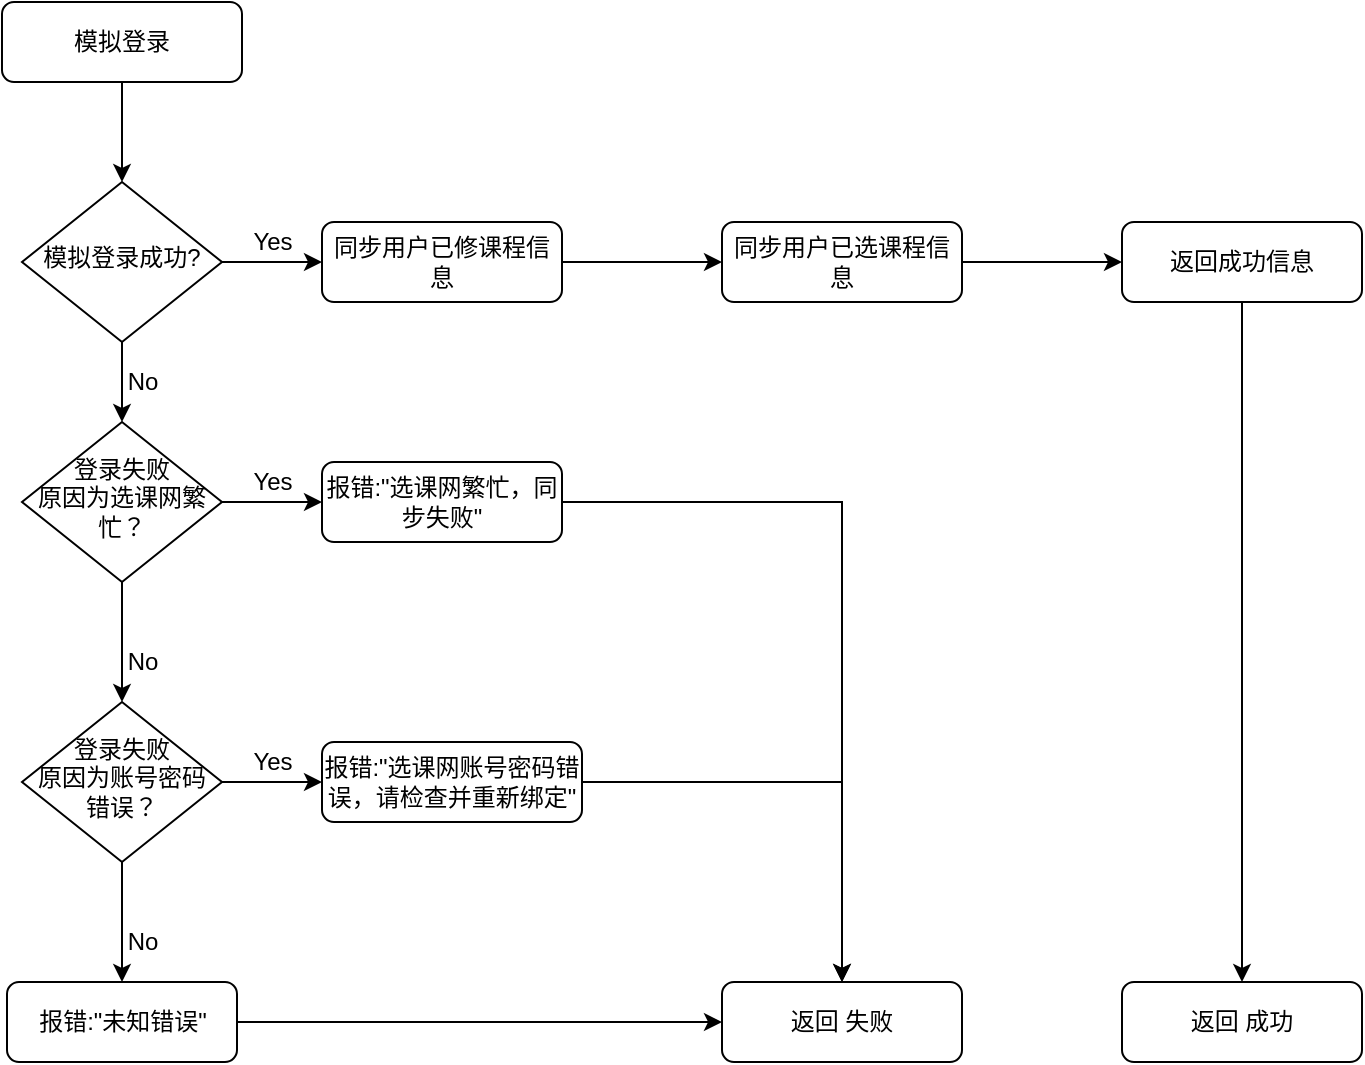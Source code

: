 <mxfile version="13.7.9" type="device"><diagram id="C5RBs43oDa-KdzZeNtuy" name="Page-1"><mxGraphModel dx="750" dy="1267" grid="1" gridSize="10" guides="1" tooltips="1" connect="1" arrows="1" fold="1" page="1" pageScale="1" pageWidth="827" pageHeight="1169" math="0" shadow="0"><root><mxCell id="WIyWlLk6GJQsqaUBKTNV-0"/><mxCell id="WIyWlLk6GJQsqaUBKTNV-1" parent="WIyWlLk6GJQsqaUBKTNV-0"/><mxCell id="u2uA-vGHNMGxgi2SQLgE-9" value="" style="edgeStyle=orthogonalEdgeStyle;rounded=0;orthogonalLoop=1;jettySize=auto;html=1;" edge="1" parent="WIyWlLk6GJQsqaUBKTNV-1" source="WIyWlLk6GJQsqaUBKTNV-3" target="WIyWlLk6GJQsqaUBKTNV-6"><mxGeometry relative="1" as="geometry"/></mxCell><mxCell id="WIyWlLk6GJQsqaUBKTNV-3" value="模拟登录" style="rounded=1;whiteSpace=wrap;html=1;fontSize=12;glass=0;strokeWidth=1;shadow=0;" parent="WIyWlLk6GJQsqaUBKTNV-1" vertex="1"><mxGeometry x="160" y="80" width="120" height="40" as="geometry"/></mxCell><mxCell id="u2uA-vGHNMGxgi2SQLgE-10" value="" style="edgeStyle=orthogonalEdgeStyle;rounded=0;orthogonalLoop=1;jettySize=auto;html=1;" edge="1" parent="WIyWlLk6GJQsqaUBKTNV-1" source="WIyWlLk6GJQsqaUBKTNV-6" target="WIyWlLk6GJQsqaUBKTNV-10"><mxGeometry relative="1" as="geometry"/></mxCell><mxCell id="u2uA-vGHNMGxgi2SQLgE-12" value="" style="edgeStyle=orthogonalEdgeStyle;rounded=0;orthogonalLoop=1;jettySize=auto;html=1;" edge="1" parent="WIyWlLk6GJQsqaUBKTNV-1" source="WIyWlLk6GJQsqaUBKTNV-6" target="WIyWlLk6GJQsqaUBKTNV-7"><mxGeometry relative="1" as="geometry"/></mxCell><mxCell id="WIyWlLk6GJQsqaUBKTNV-6" value="模拟登录成功?" style="rhombus;whiteSpace=wrap;html=1;shadow=0;fontFamily=Helvetica;fontSize=12;align=center;strokeWidth=1;spacing=6;spacingTop=-4;" parent="WIyWlLk6GJQsqaUBKTNV-1" vertex="1"><mxGeometry x="170" y="170" width="100" height="80" as="geometry"/></mxCell><mxCell id="u2uA-vGHNMGxgi2SQLgE-19" value="" style="edgeStyle=orthogonalEdgeStyle;rounded=0;orthogonalLoop=1;jettySize=auto;html=1;" edge="1" parent="WIyWlLk6GJQsqaUBKTNV-1" source="WIyWlLk6GJQsqaUBKTNV-7" target="u2uA-vGHNMGxgi2SQLgE-18"><mxGeometry relative="1" as="geometry"/></mxCell><mxCell id="WIyWlLk6GJQsqaUBKTNV-7" value="同步用户已修课程信息" style="rounded=1;whiteSpace=wrap;html=1;fontSize=12;glass=0;strokeWidth=1;shadow=0;" parent="WIyWlLk6GJQsqaUBKTNV-1" vertex="1"><mxGeometry x="320" y="190" width="120" height="40" as="geometry"/></mxCell><mxCell id="u2uA-vGHNMGxgi2SQLgE-11" value="" style="edgeStyle=orthogonalEdgeStyle;rounded=0;orthogonalLoop=1;jettySize=auto;html=1;" edge="1" parent="WIyWlLk6GJQsqaUBKTNV-1" source="WIyWlLk6GJQsqaUBKTNV-10"><mxGeometry relative="1" as="geometry"><mxPoint x="220" y="430" as="targetPoint"/></mxGeometry></mxCell><mxCell id="u2uA-vGHNMGxgi2SQLgE-13" value="" style="edgeStyle=orthogonalEdgeStyle;rounded=0;orthogonalLoop=1;jettySize=auto;html=1;" edge="1" parent="WIyWlLk6GJQsqaUBKTNV-1" source="WIyWlLk6GJQsqaUBKTNV-10" target="WIyWlLk6GJQsqaUBKTNV-12"><mxGeometry relative="1" as="geometry"/></mxCell><mxCell id="WIyWlLk6GJQsqaUBKTNV-10" value="&lt;div&gt;&lt;span&gt;登录失败&lt;/span&gt;&lt;/div&gt;&lt;div&gt;&lt;span&gt;原因为选课网繁忙？&lt;/span&gt;&lt;/div&gt;" style="rhombus;whiteSpace=wrap;html=1;shadow=0;fontFamily=Helvetica;fontSize=12;align=center;strokeWidth=1;spacing=6;spacingTop=-4;" parent="WIyWlLk6GJQsqaUBKTNV-1" vertex="1"><mxGeometry x="170" y="290" width="100" height="80" as="geometry"/></mxCell><mxCell id="WIyWlLk6GJQsqaUBKTNV-12" value="报错:&quot;选课网繁忙，同步失败&quot;" style="rounded=1;whiteSpace=wrap;html=1;fontSize=12;glass=0;strokeWidth=1;shadow=0;" parent="WIyWlLk6GJQsqaUBKTNV-1" vertex="1"><mxGeometry x="320" y="310" width="120" height="40" as="geometry"/></mxCell><mxCell id="u2uA-vGHNMGxgi2SQLgE-14" value="Yes" style="text;html=1;align=center;verticalAlign=middle;resizable=0;points=[];autosize=1;" vertex="1" parent="WIyWlLk6GJQsqaUBKTNV-1"><mxGeometry x="280" y="190" width="30" height="20" as="geometry"/></mxCell><mxCell id="u2uA-vGHNMGxgi2SQLgE-15" value="No" style="text;html=1;align=center;verticalAlign=middle;resizable=0;points=[];autosize=1;" vertex="1" parent="WIyWlLk6GJQsqaUBKTNV-1"><mxGeometry x="215" y="260" width="30" height="20" as="geometry"/></mxCell><mxCell id="u2uA-vGHNMGxgi2SQLgE-16" value="Yes" style="text;html=1;align=center;verticalAlign=middle;resizable=0;points=[];autosize=1;" vertex="1" parent="WIyWlLk6GJQsqaUBKTNV-1"><mxGeometry x="280" y="310" width="30" height="20" as="geometry"/></mxCell><mxCell id="u2uA-vGHNMGxgi2SQLgE-17" value="No" style="text;html=1;align=center;verticalAlign=middle;resizable=0;points=[];autosize=1;" vertex="1" parent="WIyWlLk6GJQsqaUBKTNV-1"><mxGeometry x="215" y="400" width="30" height="20" as="geometry"/></mxCell><mxCell id="u2uA-vGHNMGxgi2SQLgE-21" value="" style="edgeStyle=orthogonalEdgeStyle;rounded=0;orthogonalLoop=1;jettySize=auto;html=1;" edge="1" parent="WIyWlLk6GJQsqaUBKTNV-1" source="u2uA-vGHNMGxgi2SQLgE-18" target="u2uA-vGHNMGxgi2SQLgE-20"><mxGeometry relative="1" as="geometry"/></mxCell><mxCell id="u2uA-vGHNMGxgi2SQLgE-18" value="同步用户已选课程信息" style="rounded=1;whiteSpace=wrap;html=1;fontSize=12;glass=0;strokeWidth=1;shadow=0;" vertex="1" parent="WIyWlLk6GJQsqaUBKTNV-1"><mxGeometry x="520" y="190" width="120" height="40" as="geometry"/></mxCell><mxCell id="u2uA-vGHNMGxgi2SQLgE-36" value="" style="edgeStyle=orthogonalEdgeStyle;rounded=0;orthogonalLoop=1;jettySize=auto;html=1;entryX=0.5;entryY=0;entryDx=0;entryDy=0;" edge="1" parent="WIyWlLk6GJQsqaUBKTNV-1" source="u2uA-vGHNMGxgi2SQLgE-20" target="u2uA-vGHNMGxgi2SQLgE-34"><mxGeometry relative="1" as="geometry"><mxPoint x="780" y="310.0" as="targetPoint"/></mxGeometry></mxCell><mxCell id="u2uA-vGHNMGxgi2SQLgE-20" value="返回成功信息" style="rounded=1;whiteSpace=wrap;html=1;fontSize=12;glass=0;strokeWidth=1;shadow=0;" vertex="1" parent="WIyWlLk6GJQsqaUBKTNV-1"><mxGeometry x="720" y="190" width="120" height="40" as="geometry"/></mxCell><mxCell id="u2uA-vGHNMGxgi2SQLgE-22" value="&lt;div&gt;&lt;span&gt;登录失败&lt;/span&gt;&lt;/div&gt;&lt;div&gt;&lt;span&gt;原因为账号密码错误？&lt;/span&gt;&lt;/div&gt;" style="rhombus;whiteSpace=wrap;html=1;shadow=0;fontFamily=Helvetica;fontSize=12;align=center;strokeWidth=1;spacing=6;spacingTop=-4;" vertex="1" parent="WIyWlLk6GJQsqaUBKTNV-1"><mxGeometry x="170" y="430" width="100" height="80" as="geometry"/></mxCell><mxCell id="u2uA-vGHNMGxgi2SQLgE-23" value="" style="edgeStyle=orthogonalEdgeStyle;rounded=0;orthogonalLoop=1;jettySize=auto;html=1;" edge="1" parent="WIyWlLk6GJQsqaUBKTNV-1"><mxGeometry relative="1" as="geometry"><mxPoint x="270" y="470" as="sourcePoint"/><mxPoint x="320" y="470" as="targetPoint"/></mxGeometry></mxCell><mxCell id="u2uA-vGHNMGxgi2SQLgE-24" value="Yes" style="text;html=1;align=center;verticalAlign=middle;resizable=0;points=[];autosize=1;" vertex="1" parent="WIyWlLk6GJQsqaUBKTNV-1"><mxGeometry x="280" y="450" width="30" height="20" as="geometry"/></mxCell><mxCell id="u2uA-vGHNMGxgi2SQLgE-25" value="" style="edgeStyle=orthogonalEdgeStyle;rounded=0;orthogonalLoop=1;jettySize=auto;html=1;" edge="1" parent="WIyWlLk6GJQsqaUBKTNV-1"><mxGeometry relative="1" as="geometry"><mxPoint x="220" y="510" as="sourcePoint"/><mxPoint x="220" y="570" as="targetPoint"/></mxGeometry></mxCell><mxCell id="u2uA-vGHNMGxgi2SQLgE-26" value="No" style="text;html=1;align=center;verticalAlign=middle;resizable=0;points=[];autosize=1;" vertex="1" parent="WIyWlLk6GJQsqaUBKTNV-1"><mxGeometry x="215" y="540" width="30" height="20" as="geometry"/></mxCell><mxCell id="u2uA-vGHNMGxgi2SQLgE-27" value="报错:&quot;选课网账号密码错误，请检查并重新绑定&quot;" style="rounded=1;whiteSpace=wrap;html=1;fontSize=12;glass=0;strokeWidth=1;shadow=0;" vertex="1" parent="WIyWlLk6GJQsqaUBKTNV-1"><mxGeometry x="320" y="450" width="130" height="40" as="geometry"/></mxCell><mxCell id="u2uA-vGHNMGxgi2SQLgE-28" value="报错:&quot;未知错误&quot;" style="rounded=1;whiteSpace=wrap;html=1;fontSize=12;glass=0;strokeWidth=1;shadow=0;" vertex="1" parent="WIyWlLk6GJQsqaUBKTNV-1"><mxGeometry x="162.5" y="570" width="115" height="40" as="geometry"/></mxCell><mxCell id="u2uA-vGHNMGxgi2SQLgE-30" value="返回 失败" style="rounded=1;whiteSpace=wrap;html=1;fontSize=12;glass=0;strokeWidth=1;shadow=0;" vertex="1" parent="WIyWlLk6GJQsqaUBKTNV-1"><mxGeometry x="520" y="570" width="120" height="40" as="geometry"/></mxCell><mxCell id="u2uA-vGHNMGxgi2SQLgE-31" value="" style="edgeStyle=orthogonalEdgeStyle;rounded=0;orthogonalLoop=1;jettySize=auto;html=1;exitX=1;exitY=0.5;exitDx=0;exitDy=0;entryX=0.5;entryY=0;entryDx=0;entryDy=0;" edge="1" parent="WIyWlLk6GJQsqaUBKTNV-1" source="WIyWlLk6GJQsqaUBKTNV-12" target="u2uA-vGHNMGxgi2SQLgE-30"><mxGeometry relative="1" as="geometry"><mxPoint x="450" y="220.0" as="sourcePoint"/><mxPoint x="530" y="220.0" as="targetPoint"/><Array as="points"><mxPoint x="580" y="330"/></Array></mxGeometry></mxCell><mxCell id="u2uA-vGHNMGxgi2SQLgE-32" value="" style="edgeStyle=orthogonalEdgeStyle;rounded=0;orthogonalLoop=1;jettySize=auto;html=1;exitX=1;exitY=0.5;exitDx=0;exitDy=0;entryX=0.5;entryY=0;entryDx=0;entryDy=0;" edge="1" parent="WIyWlLk6GJQsqaUBKTNV-1" source="u2uA-vGHNMGxgi2SQLgE-27" target="u2uA-vGHNMGxgi2SQLgE-30"><mxGeometry relative="1" as="geometry"><mxPoint x="450" y="340" as="sourcePoint"/><mxPoint x="590" y="580" as="targetPoint"/><Array as="points"><mxPoint x="580" y="470"/></Array></mxGeometry></mxCell><mxCell id="u2uA-vGHNMGxgi2SQLgE-33" value="" style="edgeStyle=orthogonalEdgeStyle;rounded=0;orthogonalLoop=1;jettySize=auto;html=1;exitX=1;exitY=0.5;exitDx=0;exitDy=0;entryX=0;entryY=0.5;entryDx=0;entryDy=0;" edge="1" parent="WIyWlLk6GJQsqaUBKTNV-1" source="u2uA-vGHNMGxgi2SQLgE-28" target="u2uA-vGHNMGxgi2SQLgE-30"><mxGeometry relative="1" as="geometry"><mxPoint x="450" y="220" as="sourcePoint"/><mxPoint x="530" y="220" as="targetPoint"/><Array as="points"><mxPoint x="430" y="590"/><mxPoint x="430" y="590"/></Array></mxGeometry></mxCell><mxCell id="u2uA-vGHNMGxgi2SQLgE-34" value="返回 成功" style="rounded=1;whiteSpace=wrap;html=1;fontSize=12;glass=0;strokeWidth=1;shadow=0;" vertex="1" parent="WIyWlLk6GJQsqaUBKTNV-1"><mxGeometry x="720" y="570" width="120" height="40" as="geometry"/></mxCell></root></mxGraphModel></diagram></mxfile>